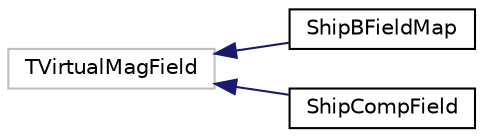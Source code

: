 digraph "Graphical Class Hierarchy"
{
 // LATEX_PDF_SIZE
  edge [fontname="Helvetica",fontsize="10",labelfontname="Helvetica",labelfontsize="10"];
  node [fontname="Helvetica",fontsize="10",shape=record];
  rankdir="LR";
  Node9 [label="TVirtualMagField",height=0.2,width=0.4,color="grey75", fillcolor="white", style="filled",tooltip=" "];
  Node9 -> Node0 [dir="back",color="midnightblue",fontsize="10",style="solid",fontname="Helvetica"];
  Node0 [label="ShipBFieldMap",height=0.2,width=0.4,color="black", fillcolor="white", style="filled",URL="$classShipBFieldMap.html",tooltip="Class that defines a (3d) magnetic field map (distances in cm, fields in tesla)"];
  Node9 -> Node11 [dir="back",color="midnightblue",fontsize="10",style="solid",fontname="Helvetica"];
  Node11 [label="ShipCompField",height=0.2,width=0.4,color="black", fillcolor="white", style="filled",URL="$classShipCompField.html",tooltip="Class that defines a magnetic field composed from many fields."];
}
